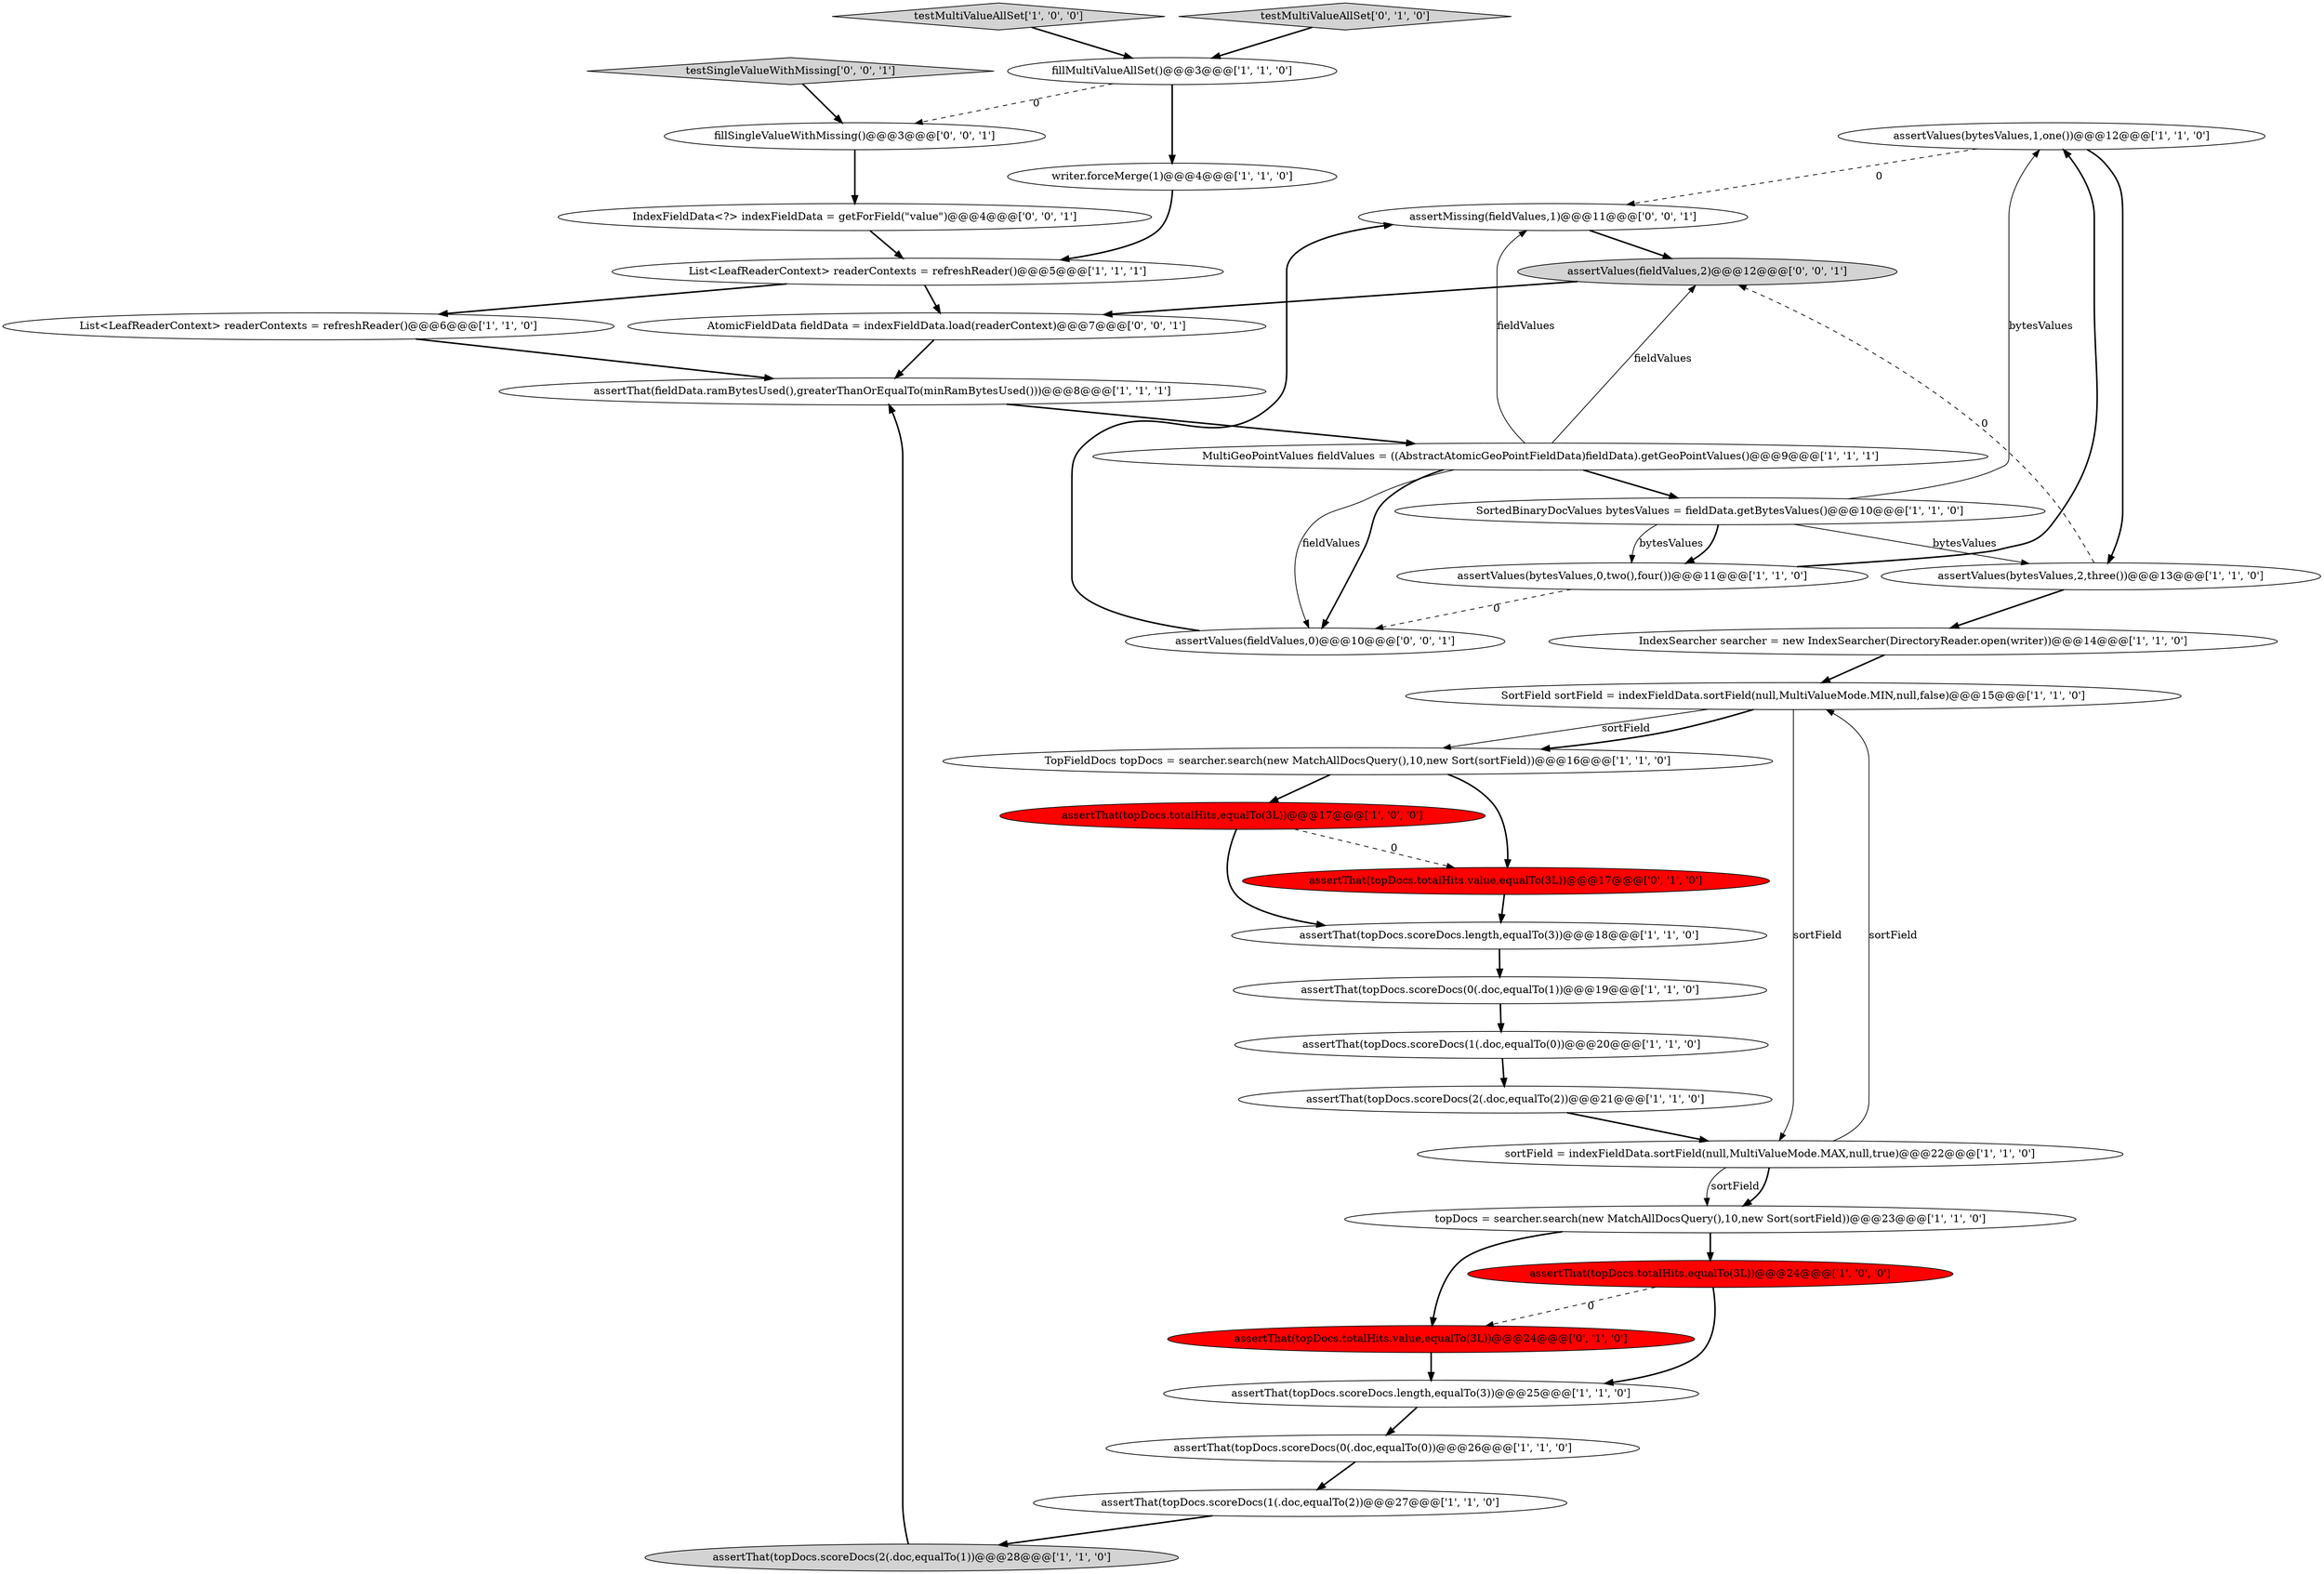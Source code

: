 digraph {
10 [style = filled, label = "assertValues(bytesValues,1,one())@@@12@@@['1', '1', '0']", fillcolor = white, shape = ellipse image = "AAA0AAABBB1BBB"];
21 [style = filled, label = "assertThat(topDocs.scoreDocs(2(.doc,equalTo(2))@@@21@@@['1', '1', '0']", fillcolor = white, shape = ellipse image = "AAA0AAABBB1BBB"];
1 [style = filled, label = "MultiGeoPointValues fieldValues = ((AbstractAtomicGeoPointFieldData)fieldData).getGeoPointValues()@@@9@@@['1', '1', '1']", fillcolor = white, shape = ellipse image = "AAA0AAABBB1BBB"];
31 [style = filled, label = "fillSingleValueWithMissing()@@@3@@@['0', '0', '1']", fillcolor = white, shape = ellipse image = "AAA0AAABBB3BBB"];
35 [style = filled, label = "assertValues(fieldValues,0)@@@10@@@['0', '0', '1']", fillcolor = white, shape = ellipse image = "AAA0AAABBB3BBB"];
11 [style = filled, label = "sortField = indexFieldData.sortField(null,MultiValueMode.MAX,null,true)@@@22@@@['1', '1', '0']", fillcolor = white, shape = ellipse image = "AAA0AAABBB1BBB"];
5 [style = filled, label = "IndexSearcher searcher = new IndexSearcher(DirectoryReader.open(writer))@@@14@@@['1', '1', '0']", fillcolor = white, shape = ellipse image = "AAA0AAABBB1BBB"];
13 [style = filled, label = "assertThat(topDocs.scoreDocs(1(.doc,equalTo(2))@@@27@@@['1', '1', '0']", fillcolor = white, shape = ellipse image = "AAA0AAABBB1BBB"];
9 [style = filled, label = "testMultiValueAllSet['1', '0', '0']", fillcolor = lightgray, shape = diamond image = "AAA0AAABBB1BBB"];
15 [style = filled, label = "assertThat(topDocs.scoreDocs.length,equalTo(3))@@@25@@@['1', '1', '0']", fillcolor = white, shape = ellipse image = "AAA0AAABBB1BBB"];
22 [style = filled, label = "TopFieldDocs topDocs = searcher.search(new MatchAllDocsQuery(),10,new Sort(sortField))@@@16@@@['1', '1', '0']", fillcolor = white, shape = ellipse image = "AAA0AAABBB1BBB"];
33 [style = filled, label = "assertValues(fieldValues,2)@@@12@@@['0', '0', '1']", fillcolor = lightgray, shape = ellipse image = "AAA0AAABBB3BBB"];
29 [style = filled, label = "testSingleValueWithMissing['0', '0', '1']", fillcolor = lightgray, shape = diamond image = "AAA0AAABBB3BBB"];
8 [style = filled, label = "assertThat(topDocs.scoreDocs(0(.doc,equalTo(1))@@@19@@@['1', '1', '0']", fillcolor = white, shape = ellipse image = "AAA0AAABBB1BBB"];
17 [style = filled, label = "assertThat(topDocs.scoreDocs(2(.doc,equalTo(1))@@@28@@@['1', '1', '0']", fillcolor = lightgray, shape = ellipse image = "AAA0AAABBB1BBB"];
20 [style = filled, label = "assertThat(topDocs.scoreDocs(1(.doc,equalTo(0))@@@20@@@['1', '1', '0']", fillcolor = white, shape = ellipse image = "AAA0AAABBB1BBB"];
23 [style = filled, label = "assertThat(topDocs.totalHits,equalTo(3L))@@@17@@@['1', '0', '0']", fillcolor = red, shape = ellipse image = "AAA1AAABBB1BBB"];
32 [style = filled, label = "IndexFieldData<?> indexFieldData = getForField(\"value\")@@@4@@@['0', '0', '1']", fillcolor = white, shape = ellipse image = "AAA0AAABBB3BBB"];
28 [style = filled, label = "assertThat(topDocs.totalHits.value,equalTo(3L))@@@24@@@['0', '1', '0']", fillcolor = red, shape = ellipse image = "AAA1AAABBB2BBB"];
34 [style = filled, label = "AtomicFieldData fieldData = indexFieldData.load(readerContext)@@@7@@@['0', '0', '1']", fillcolor = white, shape = ellipse image = "AAA0AAABBB3BBB"];
0 [style = filled, label = "List<LeafReaderContext> readerContexts = refreshReader()@@@5@@@['1', '1', '1']", fillcolor = white, shape = ellipse image = "AAA0AAABBB1BBB"];
14 [style = filled, label = "assertThat(topDocs.scoreDocs(0(.doc,equalTo(0))@@@26@@@['1', '1', '0']", fillcolor = white, shape = ellipse image = "AAA0AAABBB1BBB"];
16 [style = filled, label = "fillMultiValueAllSet()@@@3@@@['1', '1', '0']", fillcolor = white, shape = ellipse image = "AAA0AAABBB1BBB"];
25 [style = filled, label = "topDocs = searcher.search(new MatchAllDocsQuery(),10,new Sort(sortField))@@@23@@@['1', '1', '0']", fillcolor = white, shape = ellipse image = "AAA0AAABBB1BBB"];
7 [style = filled, label = "List<LeafReaderContext> readerContexts = refreshReader()@@@6@@@['1', '1', '0']", fillcolor = white, shape = ellipse image = "AAA0AAABBB1BBB"];
26 [style = filled, label = "testMultiValueAllSet['0', '1', '0']", fillcolor = lightgray, shape = diamond image = "AAA0AAABBB2BBB"];
2 [style = filled, label = "SortField sortField = indexFieldData.sortField(null,MultiValueMode.MIN,null,false)@@@15@@@['1', '1', '0']", fillcolor = white, shape = ellipse image = "AAA0AAABBB1BBB"];
3 [style = filled, label = "writer.forceMerge(1)@@@4@@@['1', '1', '0']", fillcolor = white, shape = ellipse image = "AAA0AAABBB1BBB"];
24 [style = filled, label = "assertValues(bytesValues,0,two(),four())@@@11@@@['1', '1', '0']", fillcolor = white, shape = ellipse image = "AAA0AAABBB1BBB"];
19 [style = filled, label = "SortedBinaryDocValues bytesValues = fieldData.getBytesValues()@@@10@@@['1', '1', '0']", fillcolor = white, shape = ellipse image = "AAA0AAABBB1BBB"];
6 [style = filled, label = "assertThat(topDocs.scoreDocs.length,equalTo(3))@@@18@@@['1', '1', '0']", fillcolor = white, shape = ellipse image = "AAA0AAABBB1BBB"];
30 [style = filled, label = "assertMissing(fieldValues,1)@@@11@@@['0', '0', '1']", fillcolor = white, shape = ellipse image = "AAA0AAABBB3BBB"];
12 [style = filled, label = "assertThat(fieldData.ramBytesUsed(),greaterThanOrEqualTo(minRamBytesUsed()))@@@8@@@['1', '1', '1']", fillcolor = white, shape = ellipse image = "AAA0AAABBB1BBB"];
18 [style = filled, label = "assertThat(topDocs.totalHits,equalTo(3L))@@@24@@@['1', '0', '0']", fillcolor = red, shape = ellipse image = "AAA1AAABBB1BBB"];
27 [style = filled, label = "assertThat(topDocs.totalHits.value,equalTo(3L))@@@17@@@['0', '1', '0']", fillcolor = red, shape = ellipse image = "AAA1AAABBB2BBB"];
4 [style = filled, label = "assertValues(bytesValues,2,three())@@@13@@@['1', '1', '0']", fillcolor = white, shape = ellipse image = "AAA0AAABBB1BBB"];
24->10 [style = bold, label=""];
16->3 [style = bold, label=""];
25->28 [style = bold, label=""];
1->33 [style = solid, label="fieldValues"];
2->22 [style = solid, label="sortField"];
28->15 [style = bold, label=""];
30->33 [style = bold, label=""];
15->14 [style = bold, label=""];
23->27 [style = dashed, label="0"];
16->31 [style = dashed, label="0"];
7->12 [style = bold, label=""];
1->30 [style = solid, label="fieldValues"];
31->32 [style = bold, label=""];
2->11 [style = solid, label="sortField"];
32->0 [style = bold, label=""];
29->31 [style = bold, label=""];
18->15 [style = bold, label=""];
25->18 [style = bold, label=""];
11->2 [style = solid, label="sortField"];
1->35 [style = bold, label=""];
34->12 [style = bold, label=""];
12->1 [style = bold, label=""];
22->23 [style = bold, label=""];
4->33 [style = dashed, label="0"];
27->6 [style = bold, label=""];
9->16 [style = bold, label=""];
3->0 [style = bold, label=""];
19->24 [style = bold, label=""];
0->7 [style = bold, label=""];
20->21 [style = bold, label=""];
26->16 [style = bold, label=""];
0->34 [style = bold, label=""];
13->17 [style = bold, label=""];
5->2 [style = bold, label=""];
17->12 [style = bold, label=""];
10->30 [style = dashed, label="0"];
8->20 [style = bold, label=""];
22->27 [style = bold, label=""];
21->11 [style = bold, label=""];
23->6 [style = bold, label=""];
24->35 [style = dashed, label="0"];
6->8 [style = bold, label=""];
10->4 [style = bold, label=""];
18->28 [style = dashed, label="0"];
1->35 [style = solid, label="fieldValues"];
14->13 [style = bold, label=""];
11->25 [style = solid, label="sortField"];
1->19 [style = bold, label=""];
2->22 [style = bold, label=""];
19->24 [style = solid, label="bytesValues"];
35->30 [style = bold, label=""];
33->34 [style = bold, label=""];
4->5 [style = bold, label=""];
19->4 [style = solid, label="bytesValues"];
19->10 [style = solid, label="bytesValues"];
11->25 [style = bold, label=""];
}
